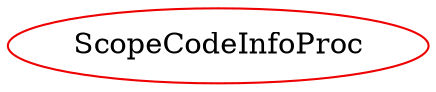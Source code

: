 digraph scopecodeinfoproc{
ScopeCodeInfoProc	[shape=oval, color=red2, label="ScopeCodeInfoProc"];
}
